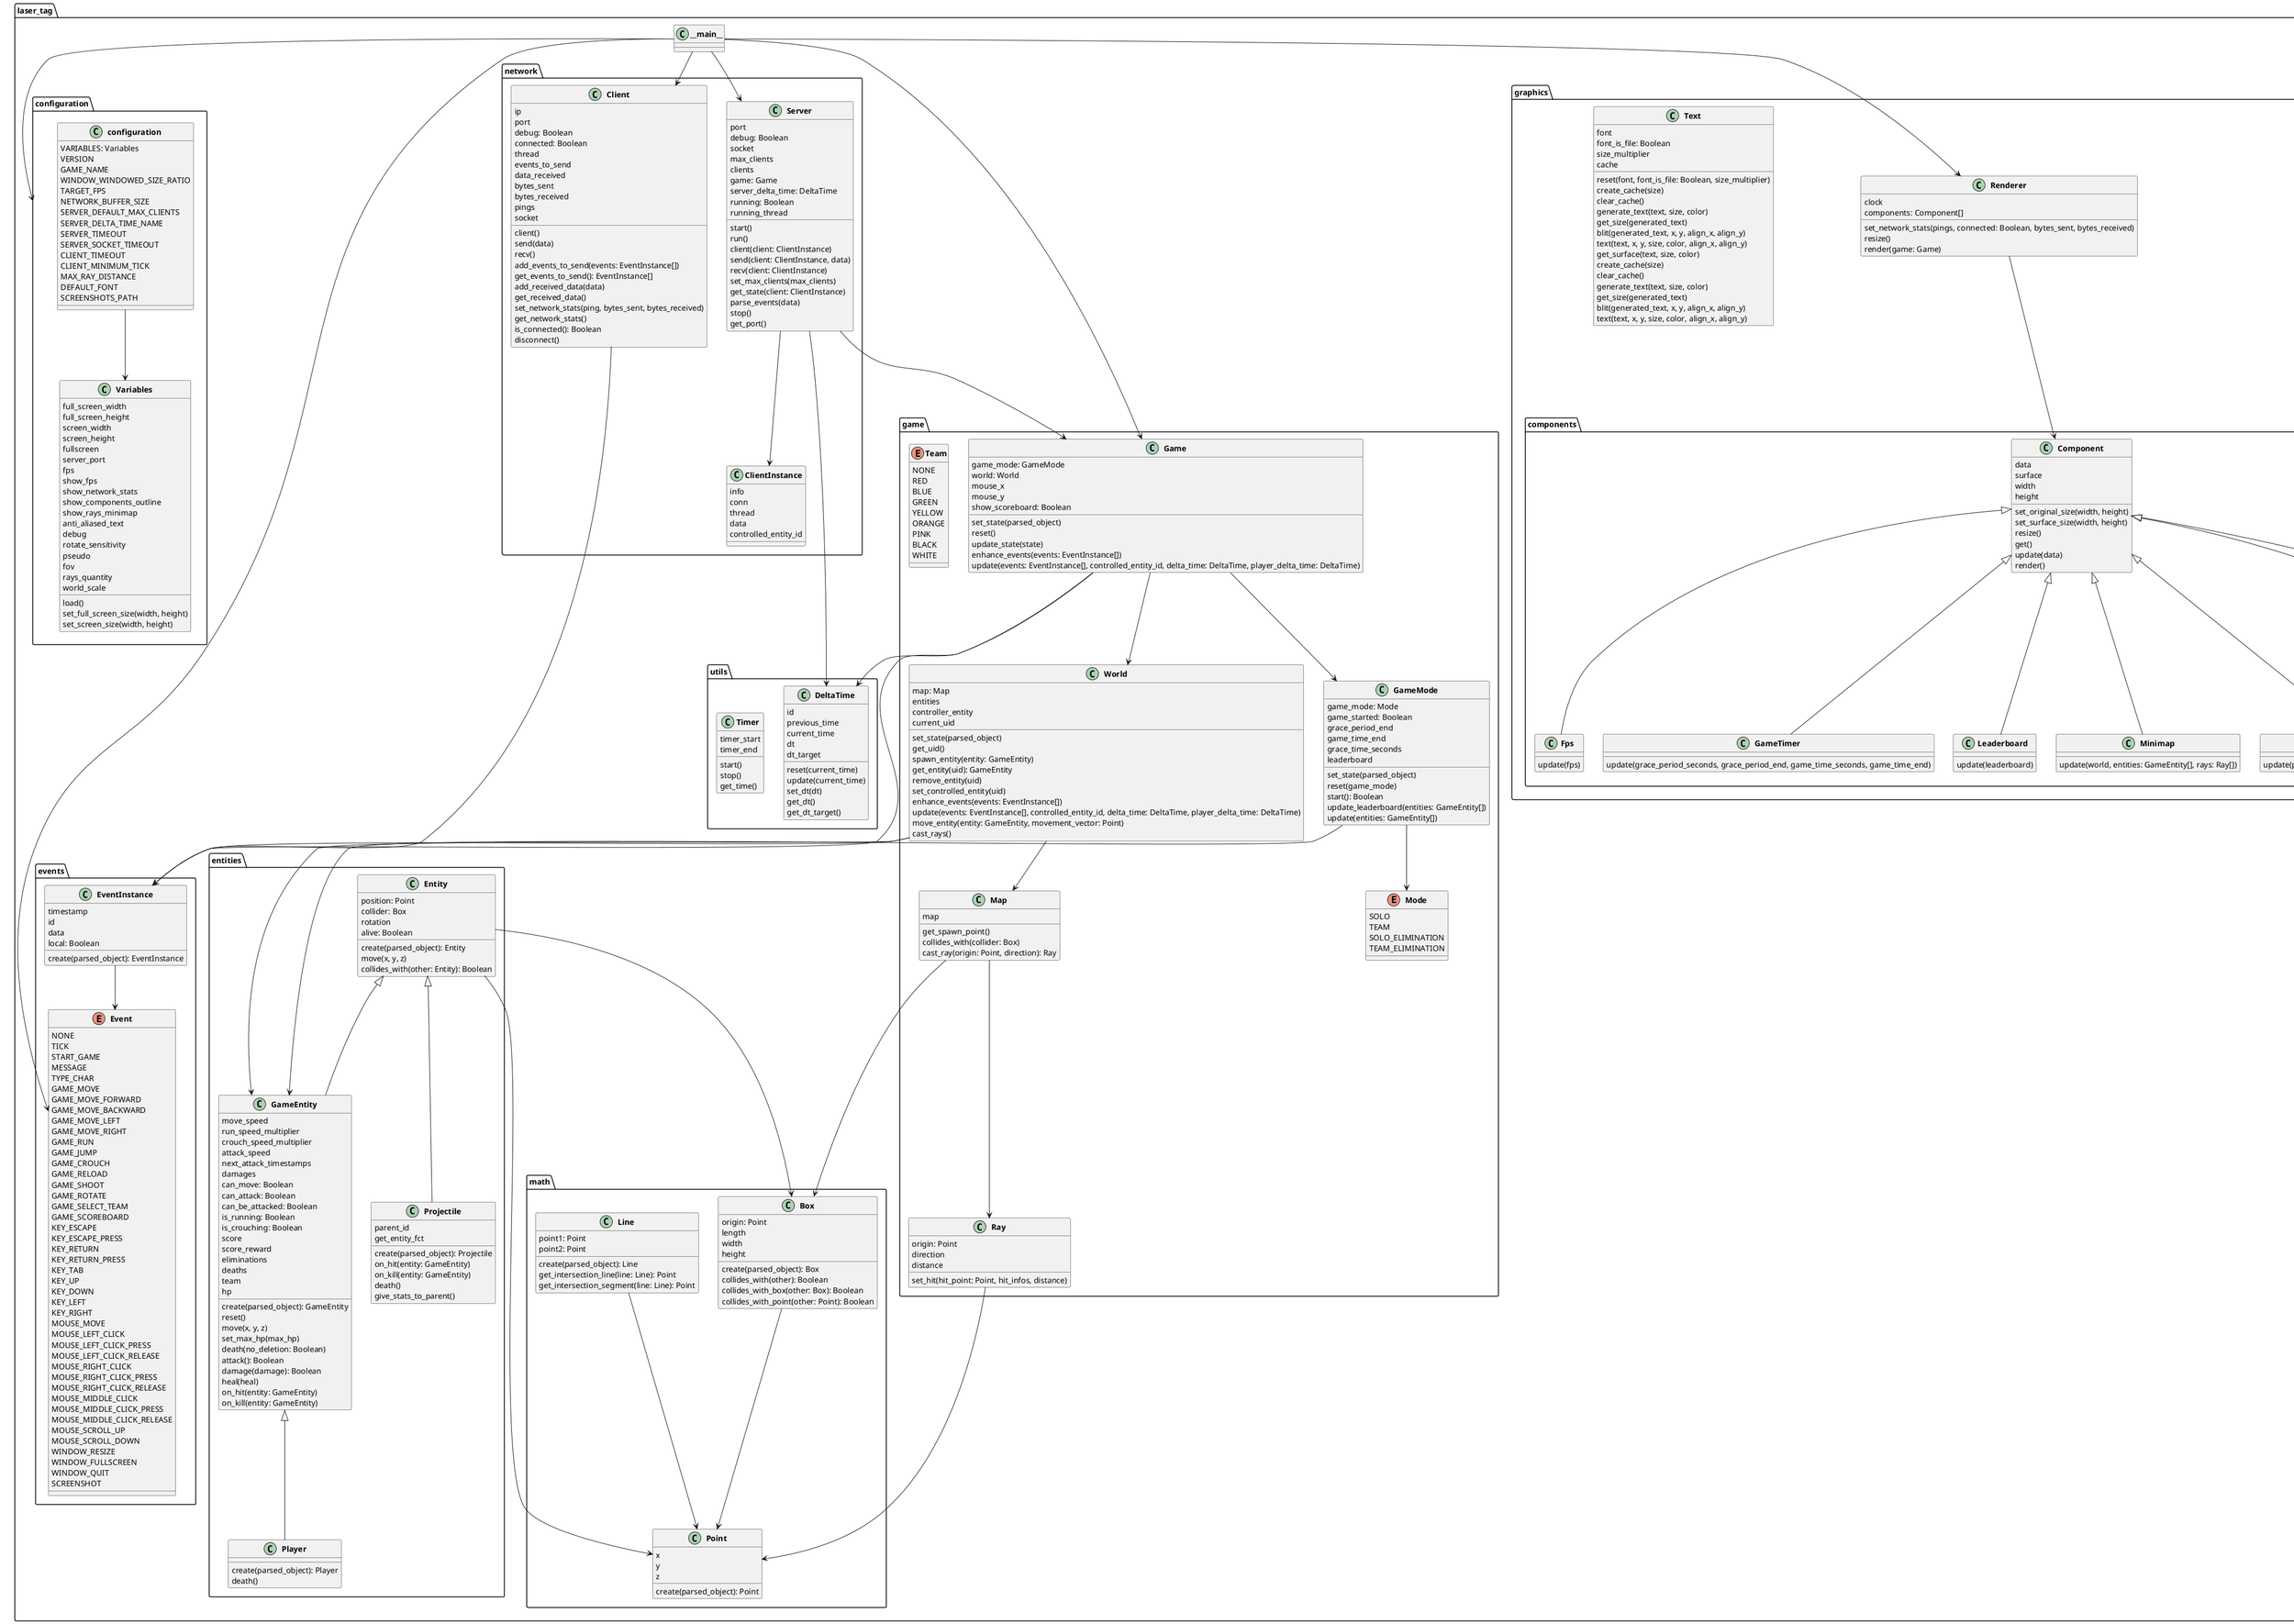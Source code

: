 @startuml "Diagram Laser Tag"

skinparam classFontStyle Bold

package laser_tag {
    package configuration {
        class configuration {
            VARIABLES: Variables
            VERSION
            GAME_NAME
            WINDOW_WINDOWED_SIZE_RATIO
            TARGET_FPS
            NETWORK_BUFFER_SIZE
            SERVER_DEFAULT_MAX_CLIENTS
            SERVER_DELTA_TIME_NAME
            SERVER_TIMEOUT
            SERVER_SOCKET_TIMEOUT
            CLIENT_TIMEOUT
            CLIENT_MINIMUM_TICK
            MAX_RAY_DISTANCE
            DEFAULT_FONT
            SCREENSHOTS_PATH
        }

        class Variables {
            full_screen_width
            full_screen_height
            screen_width
            screen_height
            fullscreen
            server_port
            fps
            show_fps
            show_network_stats
            show_components_outline
            show_rays_minimap
            anti_aliased_text
            debug
            rotate_sensitivity
            pseudo
            fov
            rays_quantity
            world_scale

            load()
            set_full_screen_size(width, height)
            set_screen_size(width, height)
        }

        configuration --> Variables
    }

    package math {
        class Box {
            origin: Point
            length
            width
            height

            create(parsed_object): Box
            collides_with(other): Boolean
            collides_with_box(other: Box): Boolean
            collides_with_point(other: Point): Boolean
        }

        class Line {
            point1: Point
            point2: Point

            create(parsed_object): Line
            get_intersection_line(line: Line): Point
            get_intersection_segment(line: Line): Point
        }

        class Point {
            x
            y
            z

            create(parsed_object): Point
        }

        Box --> Point
        Line --> Point
    }

    package utils {
        class DeltaTime {
            id
            previous_time
            current_time
            dt
            dt_target

            reset(current_time)
            update(current_time)
            set_dt(dt)
            get_dt()
            get_dt_target()
        }

        class Timer {
            timer_start
            timer_end

            start()
            stop()
            get_time()
        }
    }

    package events {
        enum Event {
            NONE
            TICK
            START_GAME
            MESSAGE
            TYPE_CHAR
            GAME_MOVE
            GAME_MOVE_FORWARD
            GAME_MOVE_BACKWARD
            GAME_MOVE_LEFT
            GAME_MOVE_RIGHT
            GAME_RUN
            GAME_JUMP
            GAME_CROUCH
            GAME_RELOAD
            GAME_SHOOT
            GAME_ROTATE
            GAME_SELECT_TEAM
            GAME_SCOREBOARD
            KEY_ESCAPE
            KEY_ESCAPE_PRESS
            KEY_RETURN
            KEY_RETURN_PRESS
            KEY_TAB
            KEY_UP
            KEY_DOWN
            KEY_LEFT
            KEY_RIGHT
            MOUSE_MOVE
            MOUSE_LEFT_CLICK
            MOUSE_LEFT_CLICK_PRESS
            MOUSE_LEFT_CLICK_RELEASE
            MOUSE_RIGHT_CLICK
            MOUSE_RIGHT_CLICK_PRESS
            MOUSE_RIGHT_CLICK_RELEASE
            MOUSE_MIDDLE_CLICK
            MOUSE_MIDDLE_CLICK_PRESS
            MOUSE_MIDDLE_CLICK_RELEASE
            MOUSE_SCROLL_UP
            MOUSE_SCROLL_DOWN
            WINDOW_RESIZE
            WINDOW_FULLSCREEN
            WINDOW_QUIT
            SCREENSHOT
        }

        class EventInstance {
            timestamp
            id
            data
            local: Boolean

            create(parsed_object): EventInstance
        }

        EventInstance --> Event
    }

    package entities {
        class Entity {
            position: Point
            collider: Box
            rotation
            alive: Boolean

            create(parsed_object): Entity
            move(x, y, z)
            collides_with(other: Entity): Boolean
        }

        class GameEntity extends Entity {
            move_speed
            run_speed_multiplier
            crouch_speed_multiplier
            attack_speed
            next_attack_timestamps
            damages
            can_move: Boolean
            can_attack: Boolean
            can_be_attacked: Boolean
            is_running: Boolean
            is_crouching: Boolean
            score
            score_reward
            eliminations
            deaths
            team
            hp

            create(parsed_object): GameEntity
            reset()
            move(x, y, z)
            set_max_hp(max_hp)
            death(no_deletion: Boolean)
            attack(): Boolean
            damage(damage): Boolean
            heal(heal)
            on_hit(entity: GameEntity)
            on_kill(entity: GameEntity)
        }

        class Player extends GameEntity {
            create(parsed_object): Player
            death()
        }

        class Projectile extends Entity {
            parent_id
            get_entity_fct

            create(parsed_object): Projectile
            on_hit(entity: GameEntity)
            on_kill(entity: GameEntity)
            death()
            give_stats_to_parent()
        }

        Entity --> Point
        Entity --> Box
    }

    package game {
        class Game {
            game_mode: GameMode
            world: World
            mouse_x
            mouse_y
            show_scoreboard: Boolean

            set_state(parsed_object)
            reset()
            update_state(state)
            enhance_events(events: EventInstance[])
            update(events: EventInstance[], controlled_entity_id, delta_time: DeltaTime, player_delta_time: DeltaTime)
        }

        enum Mode {
            SOLO
            TEAM
            SOLO_ELIMINATION
            TEAM_ELIMINATION
        }

        class GameMode {
            game_mode: Mode
            game_started: Boolean
            grace_period_end
            game_time_end
            grace_time_seconds
            leaderboard

            set_state(parsed_object)
            reset(game_mode)
            start(): Boolean
            update_leaderboard(entities: GameEntity[])
            update(entities: GameEntity[])
        }

        class World {
            map: Map
            entities
            controller_entity
            current_uid

            set_state(parsed_object)
            get_uid()
            spawn_entity(entity: GameEntity)
            get_entity(uid): GameEntity
            remove_entity(uid)
            set_controlled_entity(uid)
            enhance_events(events: EventInstance[])
            update(events: EventInstance[], controlled_entity_id, delta_time: DeltaTime, player_delta_time: DeltaTime)
            move_entity(entity: GameEntity, movement_vector: Point)
            cast_rays()
        }

        class Map {
            map

            get_spawn_point()
            collides_with(collider: Box)
            cast_ray(origin: Point, direction): Ray
        }

        class Ray {
            origin: Point
            direction
            distance

            set_hit(hit_point: Point, hit_infos, distance)
        }

        enum Team {
            NONE
            RED
            BLUE
            GREEN
            YELLOW
            ORANGE
            PINK
            BLACK
            WHITE
        }

        Game --> GameMode
        Game --> World
        Game --> EventInstance
        Game --> DeltaTime
        GameMode --> Mode
        GameMode --> GameEntity
        World --> Map
        World --> GameEntity
        World --> EventInstance
        Map --> Box
        Map --> Ray
        Ray --> Point
    }

    package network {
        class Client {
            ip
            port
            debug: Boolean
            connected: Boolean
            thread
            events_to_send
            data_received
            bytes_sent
            bytes_received
            pings
            socket

            client()
            send(data)
            recv()
            add_events_to_send(events: EventInstance[])
            get_events_to_send(): EventInstance[]
            add_received_data(data)
            get_received_data()
            set_network_stats(ping, bytes_sent, bytes_received)
            get_network_stats()
            is_connected(): Boolean
            disconnect()
        }

        class Server {
            port
            debug: Boolean
            socket
            max_clients
            clients
            game: Game
            server_delta_time: DeltaTime
            running: Boolean
            running_thread

            start()
            run()
            client(client: ClientInstance)
            send(client: ClientInstance, data)
            recv(client: ClientInstance)
            set_max_clients(max_clients)
            get_state(client: ClientInstance)
            parse_events(data)
            stop()
            get_port()
        }

        class ClientInstance {
            info
            conn
            thread
            data
            controlled_entity_id
        }

        Client --> EventInstance
        Server --> Game
        Server --> DeltaTime
        Server --> ClientInstance
    }

    package graphics {
        package components {
            class Component {
                data
                surface
                width
                height

                set_original_size(width, height)
                set_surface_size(width, height)
                resize()
                get()
                update(data)
                render()
            }

            class Fps extends Component {
                update(fps)
            }

            class GameTimer extends Component {
                update(grace_period_seconds, grace_period_end, game_time_seconds, game_time_end)
            }

            class Leaderboard extends Component {
                update(leaderboard)
            }

            class Minimap extends Component {
                update(world, entities: GameEntity[], rays: Ray[])
            }

            class NetworkStats extends Component {
                update(pings, connected: Boolean, bytes_sent, bytes_received)
            }

            class Scoreboard extends Component {
                update(entities: GameEntity[])
            }

            class "World" as WorldComponent extends Component {
                update(rays: Ray[], entities: GameEntity[], current_entity: GameEntity)
                position_to_screen(point: Point)
            }
        }

        class Display {
            screen
            refresh_display()
            screenshot()
        }

        class Renderer {
            clock
            components: Component[]
            set_network_stats(pings, connected: Boolean, bytes_sent, bytes_received)
            resize()
            render(game: Game)
        }

        class Text {
            reset(font, font_is_file: Boolean, size_multiplier)
            create_cache(size)
            clear_cache()
            generate_text(text, size, color)
            get_size(generated_text)
            blit(generated_text, x, y, align_x, align_y)
            text(text, x, y, size, color, align_x, align_y)
            get_surface(text, size, color)

            font
            font_is_file: Boolean
            size_multiplier
            cache
            create_cache(size)
            clear_cache()
            generate_text(text, size, color)
            get_size(generated_text)
            blit(generated_text, x, y, align_x, align_y)
            text(text, x, y, size, color, align_x, align_y)
        }

        Renderer --> Component
    }

    class __main__ {}

    __main__ --> configuration
    __main__ --> Game
    __main__ --> Renderer
    __main__ --> Server
    __main__ --> Client
    __main__ --> Event
}

@enduml
